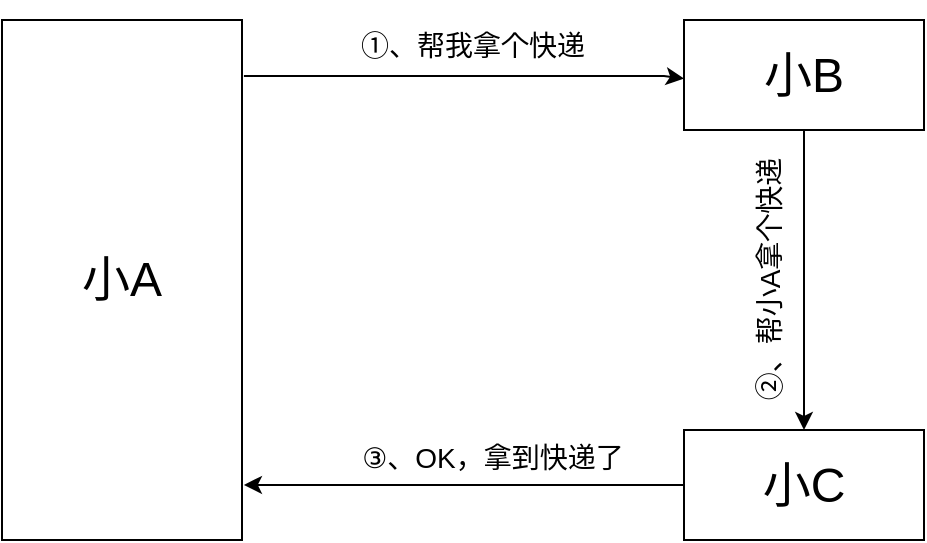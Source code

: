 <mxfile version="20.5.3" type="github">
  <diagram id="C5RBs43oDa-KdzZeNtuy" name="Page-1">
    <mxGraphModel dx="1422" dy="754" grid="1" gridSize="10" guides="1" tooltips="1" connect="1" arrows="1" fold="1" page="1" pageScale="1" pageWidth="827" pageHeight="1169" math="0" shadow="0">
      <root>
        <mxCell id="WIyWlLk6GJQsqaUBKTNV-0" />
        <mxCell id="WIyWlLk6GJQsqaUBKTNV-1" parent="WIyWlLk6GJQsqaUBKTNV-0" />
        <mxCell id="PmO3bwTNtTrdmaL0kwY7-2" value="&lt;font style=&quot;font-size: 24px;&quot;&gt;小A&lt;/font&gt;" style="rounded=0;whiteSpace=wrap;html=1;" vertex="1" parent="WIyWlLk6GJQsqaUBKTNV-1">
          <mxGeometry x="183" y="460" width="120" height="260" as="geometry" />
        </mxCell>
        <mxCell id="PmO3bwTNtTrdmaL0kwY7-16" style="edgeStyle=orthogonalEdgeStyle;rounded=0;orthogonalLoop=1;jettySize=auto;html=1;exitX=0.5;exitY=1;exitDx=0;exitDy=0;entryX=0.5;entryY=0;entryDx=0;entryDy=0;" edge="1" parent="WIyWlLk6GJQsqaUBKTNV-1" source="PmO3bwTNtTrdmaL0kwY7-4" target="PmO3bwTNtTrdmaL0kwY7-14">
          <mxGeometry relative="1" as="geometry" />
        </mxCell>
        <mxCell id="PmO3bwTNtTrdmaL0kwY7-4" value="&lt;font style=&quot;font-size: 24px;&quot;&gt;小B&lt;/font&gt;" style="rounded=0;whiteSpace=wrap;html=1;fontSize=24;" vertex="1" parent="WIyWlLk6GJQsqaUBKTNV-1">
          <mxGeometry x="524" y="460" width="120" height="55" as="geometry" />
        </mxCell>
        <mxCell id="PmO3bwTNtTrdmaL0kwY7-5" value="&lt;font style=&quot;font-size: 14px;&quot;&gt;①、帮我拿个快递&lt;/font&gt;" style="text;html=1;align=center;verticalAlign=middle;resizable=0;points=[];autosize=1;strokeColor=none;fillColor=none;fontSize=24;rounded=0;" vertex="1" parent="WIyWlLk6GJQsqaUBKTNV-1">
          <mxGeometry x="347.5" y="450" width="140" height="40" as="geometry" />
        </mxCell>
        <mxCell id="PmO3bwTNtTrdmaL0kwY7-18" style="edgeStyle=orthogonalEdgeStyle;rounded=0;orthogonalLoop=1;jettySize=auto;html=1;entryX=1.008;entryY=0.894;entryDx=0;entryDy=0;entryPerimeter=0;" edge="1" parent="WIyWlLk6GJQsqaUBKTNV-1" source="PmO3bwTNtTrdmaL0kwY7-14" target="PmO3bwTNtTrdmaL0kwY7-2">
          <mxGeometry relative="1" as="geometry" />
        </mxCell>
        <mxCell id="PmO3bwTNtTrdmaL0kwY7-14" value="&lt;font style=&quot;font-size: 24px;&quot;&gt;小C&lt;/font&gt;" style="rounded=0;whiteSpace=wrap;html=1;fontSize=24;" vertex="1" parent="WIyWlLk6GJQsqaUBKTNV-1">
          <mxGeometry x="524" y="665" width="120" height="55" as="geometry" />
        </mxCell>
        <mxCell id="PmO3bwTNtTrdmaL0kwY7-15" value="" style="endArrow=classic;html=1;rounded=0;exitX=1.008;exitY=0.154;exitDx=0;exitDy=0;exitPerimeter=0;entryX=0;entryY=0.75;entryDx=0;entryDy=0;" edge="1" parent="WIyWlLk6GJQsqaUBKTNV-1">
          <mxGeometry width="50" height="50" relative="1" as="geometry">
            <mxPoint x="303.96" y="488.04" as="sourcePoint" />
            <mxPoint x="524" y="489.25" as="targetPoint" />
            <Array as="points">
              <mxPoint x="514" y="488" />
            </Array>
          </mxGeometry>
        </mxCell>
        <mxCell id="PmO3bwTNtTrdmaL0kwY7-17" value="&lt;font style=&quot;font-size: 14px;&quot;&gt;②、帮小A拿个快递&lt;/font&gt;" style="text;html=1;align=center;verticalAlign=middle;resizable=0;points=[];autosize=1;strokeColor=none;fillColor=none;fontSize=24;rounded=0;rotation=-90;" vertex="1" parent="WIyWlLk6GJQsqaUBKTNV-1">
          <mxGeometry x="494" y="570" width="140" height="40" as="geometry" />
        </mxCell>
        <mxCell id="PmO3bwTNtTrdmaL0kwY7-19" value="&lt;font style=&quot;font-size: 14px;&quot;&gt;③、OK，拿到快递了&lt;/font&gt;" style="text;html=1;align=center;verticalAlign=middle;resizable=0;points=[];autosize=1;strokeColor=none;fillColor=none;fontSize=24;rounded=0;" vertex="1" parent="WIyWlLk6GJQsqaUBKTNV-1">
          <mxGeometry x="347.5" y="656" width="160" height="40" as="geometry" />
        </mxCell>
      </root>
    </mxGraphModel>
  </diagram>
</mxfile>
